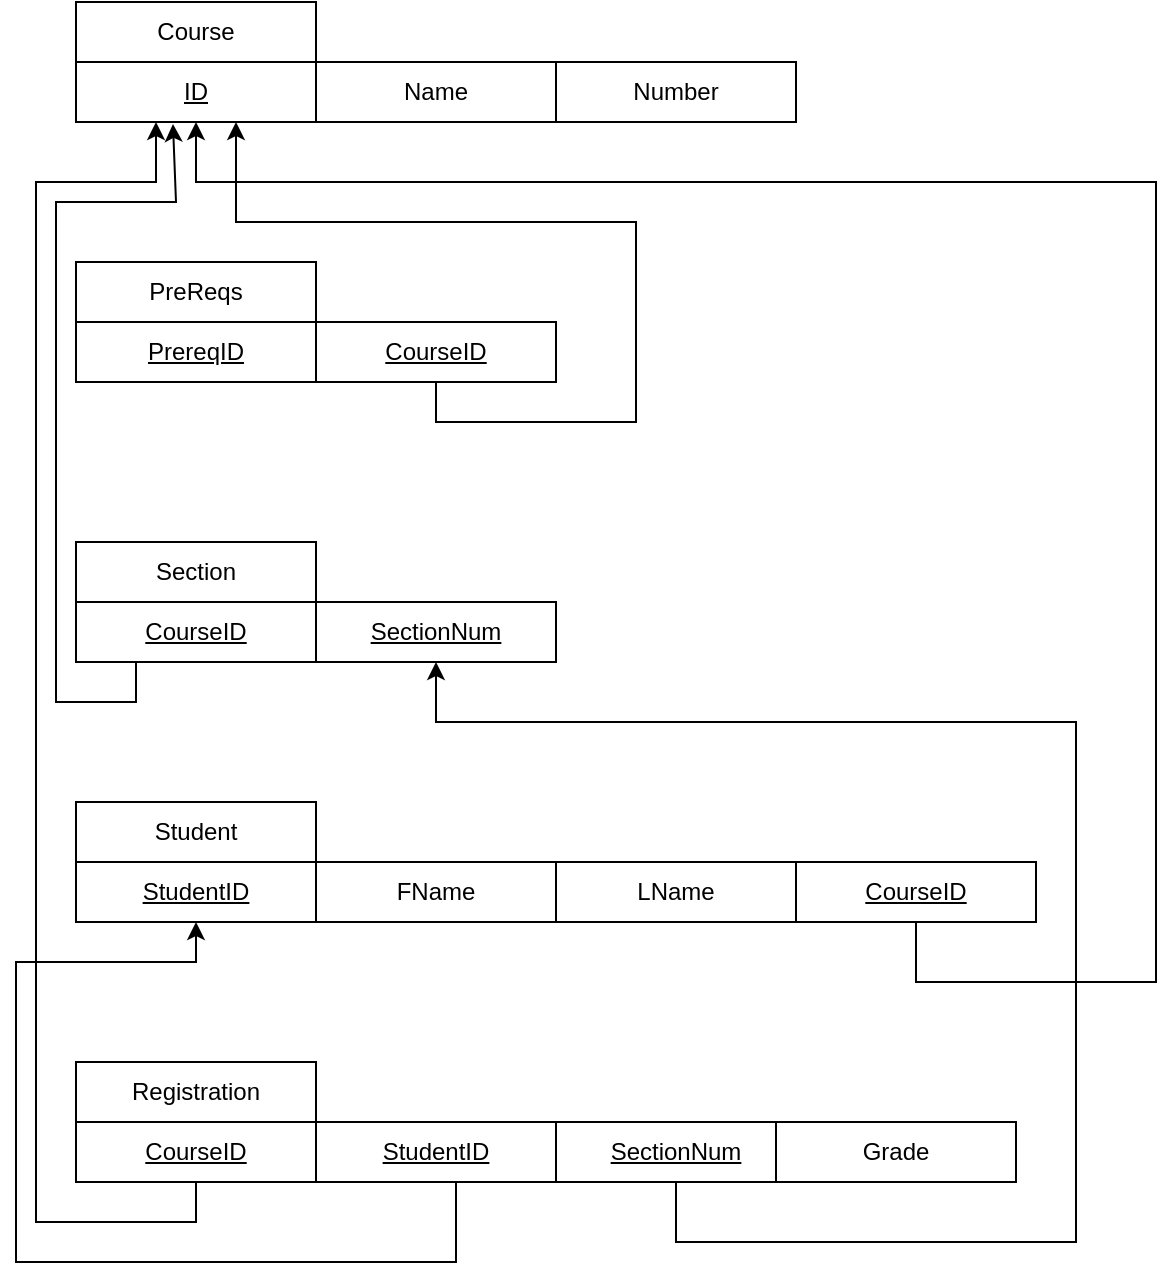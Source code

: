<mxfile version="20.5.3" type="device"><diagram id="cpksg17Sqb8H5167c3YR" name="Page-1"><mxGraphModel dx="1278" dy="571" grid="1" gridSize="10" guides="1" tooltips="1" connect="1" arrows="1" fold="1" page="1" pageScale="1" pageWidth="850" pageHeight="1100" math="0" shadow="0"><root><mxCell id="0"/><mxCell id="1" parent="0"/><mxCell id="VL_dHematrHtpTL14W75-1" value="Course" style="rounded=0;whiteSpace=wrap;html=1;" parent="1" vertex="1"><mxGeometry x="50" y="30" width="120" height="30" as="geometry"/></mxCell><mxCell id="VL_dHematrHtpTL14W75-2" value="&lt;u&gt;ID&lt;/u&gt;" style="rounded=0;whiteSpace=wrap;html=1;" parent="1" vertex="1"><mxGeometry x="50" y="60" width="120" height="30" as="geometry"/></mxCell><mxCell id="VL_dHematrHtpTL14W75-3" value="Name" style="rounded=0;whiteSpace=wrap;html=1;" parent="1" vertex="1"><mxGeometry x="170" y="60" width="120" height="30" as="geometry"/></mxCell><mxCell id="VL_dHematrHtpTL14W75-4" value="Number" style="rounded=0;whiteSpace=wrap;html=1;" parent="1" vertex="1"><mxGeometry x="290" y="60" width="120" height="30" as="geometry"/></mxCell><mxCell id="VL_dHematrHtpTL14W75-5" value="PreReqs" style="rounded=0;whiteSpace=wrap;html=1;" parent="1" vertex="1"><mxGeometry x="50" y="160" width="120" height="30" as="geometry"/></mxCell><mxCell id="VL_dHematrHtpTL14W75-6" value="&lt;u&gt;PrereqID&lt;/u&gt;" style="rounded=0;whiteSpace=wrap;html=1;" parent="1" vertex="1"><mxGeometry x="50" y="190" width="120" height="30" as="geometry"/></mxCell><mxCell id="VL_dHematrHtpTL14W75-7" value="&lt;u&gt;CourseID&lt;/u&gt;" style="rounded=0;whiteSpace=wrap;html=1;" parent="1" vertex="1"><mxGeometry x="170" y="190" width="120" height="30" as="geometry"/></mxCell><mxCell id="VL_dHematrHtpTL14W75-10" value="Section" style="rounded=0;whiteSpace=wrap;html=1;" parent="1" vertex="1"><mxGeometry x="50" y="300" width="120" height="30" as="geometry"/></mxCell><mxCell id="VL_dHematrHtpTL14W75-11" value="&lt;u&gt;CourseID&lt;/u&gt;" style="rounded=0;whiteSpace=wrap;html=1;" parent="1" vertex="1"><mxGeometry x="50" y="330" width="120" height="30" as="geometry"/></mxCell><mxCell id="VL_dHematrHtpTL14W75-15" value="Student" style="rounded=0;whiteSpace=wrap;html=1;" parent="1" vertex="1"><mxGeometry x="50" y="430" width="120" height="30" as="geometry"/></mxCell><mxCell id="VL_dHematrHtpTL14W75-16" value="&lt;u&gt;StudentID&lt;/u&gt;" style="rounded=0;whiteSpace=wrap;html=1;" parent="1" vertex="1"><mxGeometry x="50" y="460" width="120" height="30" as="geometry"/></mxCell><mxCell id="VL_dHematrHtpTL14W75-17" value="FName" style="rounded=0;whiteSpace=wrap;html=1;" parent="1" vertex="1"><mxGeometry x="170" y="460" width="120" height="30" as="geometry"/></mxCell><mxCell id="VL_dHematrHtpTL14W75-18" value="LName" style="rounded=0;whiteSpace=wrap;html=1;" parent="1" vertex="1"><mxGeometry x="290" y="460" width="120" height="30" as="geometry"/></mxCell><mxCell id="VL_dHematrHtpTL14W75-19" value="&lt;u&gt;CourseID&lt;/u&gt;" style="rounded=0;whiteSpace=wrap;html=1;" parent="1" vertex="1"><mxGeometry x="410" y="460" width="120" height="30" as="geometry"/></mxCell><mxCell id="VL_dHematrHtpTL14W75-20" value="Registration" style="rounded=0;whiteSpace=wrap;html=1;" parent="1" vertex="1"><mxGeometry x="50" y="560" width="120" height="30" as="geometry"/></mxCell><mxCell id="VL_dHematrHtpTL14W75-21" value="&lt;u&gt;CourseID&lt;/u&gt;" style="rounded=0;whiteSpace=wrap;html=1;" parent="1" vertex="1"><mxGeometry x="50" y="590" width="120" height="30" as="geometry"/></mxCell><mxCell id="VL_dHematrHtpTL14W75-22" value="&lt;u&gt;StudentID&lt;/u&gt;" style="rounded=0;whiteSpace=wrap;html=1;" parent="1" vertex="1"><mxGeometry x="170" y="590" width="120" height="30" as="geometry"/></mxCell><mxCell id="VL_dHematrHtpTL14W75-23" value="&lt;u&gt;SectionNum&lt;/u&gt;" style="rounded=0;whiteSpace=wrap;html=1;" parent="1" vertex="1"><mxGeometry x="290" y="590" width="120" height="30" as="geometry"/></mxCell><mxCell id="VL_dHematrHtpTL14W75-25" value="" style="endArrow=classic;html=1;rounded=0;exitX=0.5;exitY=1;exitDx=0;exitDy=0;entryX=0.5;entryY=1;entryDx=0;entryDy=0;" parent="1" source="VL_dHematrHtpTL14W75-19" target="VL_dHematrHtpTL14W75-2" edge="1"><mxGeometry width="50" height="50" relative="1" as="geometry"><mxPoint x="450" y="520" as="sourcePoint"/><mxPoint x="100" y="120" as="targetPoint"/><Array as="points"><mxPoint x="470" y="520"/><mxPoint x="590" y="520"/><mxPoint x="590" y="120"/><mxPoint x="110" y="120"/></Array></mxGeometry></mxCell><mxCell id="VL_dHematrHtpTL14W75-26" value="" style="endArrow=classic;html=1;rounded=0;exitX=0.5;exitY=1;exitDx=0;exitDy=0;entryX=0.5;entryY=1;entryDx=0;entryDy=0;" parent="1" source="VL_dHematrHtpTL14W75-21" edge="1"><mxGeometry width="50" height="50" relative="1" as="geometry"><mxPoint x="450" y="490" as="sourcePoint"/><mxPoint x="90" y="90" as="targetPoint"/><Array as="points"><mxPoint x="110" y="640"/><mxPoint x="30" y="640"/><mxPoint x="30" y="120"/><mxPoint x="90" y="120"/></Array></mxGeometry></mxCell><mxCell id="VL_dHematrHtpTL14W75-27" value="" style="endArrow=classic;html=1;rounded=0;exitX=0.5;exitY=1;exitDx=0;exitDy=0;entryX=0.5;entryY=1;entryDx=0;entryDy=0;" parent="1" target="VL_dHematrHtpTL14W75-16" edge="1"><mxGeometry width="50" height="50" relative="1" as="geometry"><mxPoint x="240" y="620" as="sourcePoint"/><mxPoint x="220" y="90" as="targetPoint"/><Array as="points"><mxPoint x="240" y="660"/><mxPoint x="20" y="660"/><mxPoint x="20" y="510"/><mxPoint x="110" y="510"/></Array></mxGeometry></mxCell><mxCell id="VL_dHematrHtpTL14W75-28" value="" style="endArrow=classic;html=1;rounded=0;exitX=0.5;exitY=1;exitDx=0;exitDy=0;entryX=0.5;entryY=1;entryDx=0;entryDy=0;" parent="1" source="VL_dHematrHtpTL14W75-23" edge="1"><mxGeometry width="50" height="50" relative="1" as="geometry"><mxPoint x="470" y="760" as="sourcePoint"/><mxPoint x="230" y="360" as="targetPoint"/><Array as="points"><mxPoint x="350" y="650"/><mxPoint x="550" y="650"/><mxPoint x="550" y="590"/><mxPoint x="550" y="390"/><mxPoint x="230" y="390"/></Array></mxGeometry></mxCell><mxCell id="VL_dHematrHtpTL14W75-29" value="Grade" style="rounded=0;whiteSpace=wrap;html=1;" parent="1" vertex="1"><mxGeometry x="400" y="590" width="120" height="30" as="geometry"/></mxCell><mxCell id="VL_dHematrHtpTL14W75-30" value="" style="endArrow=classic;html=1;rounded=0;exitX=0.5;exitY=1;exitDx=0;exitDy=0;entryX=0.5;entryY=1;entryDx=0;entryDy=0;" parent="1" source="VL_dHematrHtpTL14W75-7" edge="1"><mxGeometry width="50" height="50" relative="1" as="geometry"><mxPoint x="490" y="490" as="sourcePoint"/><mxPoint x="130" y="90" as="targetPoint"/><Array as="points"><mxPoint x="230" y="240"/><mxPoint x="330" y="240"/><mxPoint x="330" y="140"/><mxPoint x="130" y="140"/></Array></mxGeometry></mxCell><mxCell id="VL_dHematrHtpTL14W75-31" value="" style="endArrow=classic;html=1;rounded=0;exitX=0.25;exitY=1;exitDx=0;exitDy=0;entryX=0.404;entryY=1.033;entryDx=0;entryDy=0;entryPerimeter=0;" parent="1" source="VL_dHematrHtpTL14W75-11" target="VL_dHematrHtpTL14W75-2" edge="1"><mxGeometry width="50" height="50" relative="1" as="geometry"><mxPoint x="120" y="630" as="sourcePoint"/><mxPoint x="100" y="100" as="targetPoint"/><Array as="points"><mxPoint x="80" y="380"/><mxPoint x="40" y="380"/><mxPoint x="40" y="130"/><mxPoint x="100" y="130"/></Array></mxGeometry></mxCell><mxCell id="5TtTgXwbYJriG94aE9-I-3" value="&lt;u&gt;SectionNum&lt;/u&gt;" style="rounded=0;whiteSpace=wrap;html=1;" vertex="1" parent="1"><mxGeometry x="170" y="330" width="120" height="30" as="geometry"/></mxCell></root></mxGraphModel></diagram></mxfile>